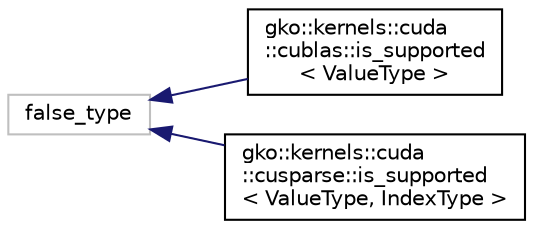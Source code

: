 digraph "Graphical Class Hierarchy"
{
 // INTERACTIVE_SVG=YES
  edge [fontname="Helvetica",fontsize="10",labelfontname="Helvetica",labelfontsize="10"];
  node [fontname="Helvetica",fontsize="10",shape=record];
  rankdir="LR";
  Node1 [label="false_type",height=0.2,width=0.4,color="grey75", fillcolor="white", style="filled"];
  Node1 -> Node2 [dir="back",color="midnightblue",fontsize="10",style="solid",fontname="Helvetica"];
  Node2 [label="gko::kernels::cuda\l::cublas::is_supported\l\< ValueType \>",height=0.2,width=0.4,color="black", fillcolor="white", style="filled",URL="$structgko_1_1kernels_1_1cuda_1_1cublas_1_1is__supported.html"];
  Node1 -> Node3 [dir="back",color="midnightblue",fontsize="10",style="solid",fontname="Helvetica"];
  Node3 [label="gko::kernels::cuda\l::cusparse::is_supported\l\< ValueType, IndexType \>",height=0.2,width=0.4,color="black", fillcolor="white", style="filled",URL="$structgko_1_1kernels_1_1cuda_1_1cusparse_1_1is__supported.html"];
}
